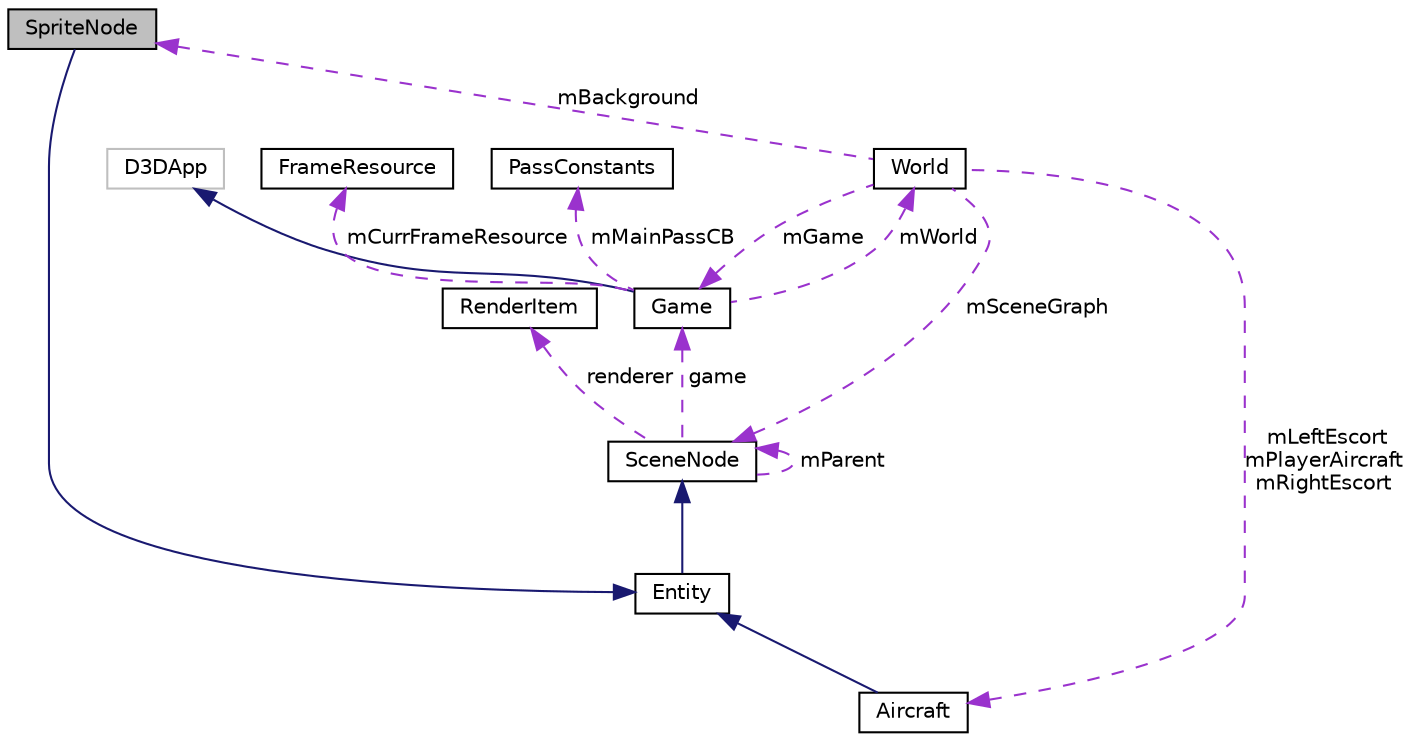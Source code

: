 digraph "SpriteNode"
{
 // LATEX_PDF_SIZE
  edge [fontname="Helvetica",fontsize="10",labelfontname="Helvetica",labelfontsize="10"];
  node [fontname="Helvetica",fontsize="10",shape=record];
  Node1 [label="SpriteNode",height=0.2,width=0.4,color="black", fillcolor="grey75", style="filled", fontcolor="black",tooltip="SpriteNode class. Extends enetity class."];
  Node2 -> Node1 [dir="back",color="midnightblue",fontsize="10",style="solid",fontname="Helvetica"];
  Node2 [label="Entity",height=0.2,width=0.4,color="black", fillcolor="white", style="filled",URL="$class_entity.html",tooltip="Entity class. Extends SceneNode class."];
  Node3 -> Node2 [dir="back",color="midnightblue",fontsize="10",style="solid",fontname="Helvetica"];
  Node3 [label="SceneNode",height=0.2,width=0.4,color="black", fillcolor="white", style="filled",URL="$class_scene_node.html",tooltip=" "];
  Node4 -> Node3 [dir="back",color="darkorchid3",fontsize="10",style="dashed",label=" game" ,fontname="Helvetica"];
  Node4 [label="Game",height=0.2,width=0.4,color="black", fillcolor="white", style="filled",URL="$class_game.html",tooltip=" "];
  Node5 -> Node4 [dir="back",color="midnightblue",fontsize="10",style="solid",fontname="Helvetica"];
  Node5 [label="D3DApp",height=0.2,width=0.4,color="grey75", fillcolor="white", style="filled",tooltip=" "];
  Node6 -> Node4 [dir="back",color="darkorchid3",fontsize="10",style="dashed",label=" mCurrFrameResource" ,fontname="Helvetica"];
  Node6 [label="FrameResource",height=0.2,width=0.4,color="black", fillcolor="white", style="filled",URL="$struct_frame_resource.html",tooltip=" "];
  Node7 -> Node4 [dir="back",color="darkorchid3",fontsize="10",style="dashed",label=" mMainPassCB" ,fontname="Helvetica"];
  Node7 [label="PassConstants",height=0.2,width=0.4,color="black", fillcolor="white", style="filled",URL="$struct_pass_constants.html",tooltip=" "];
  Node8 -> Node4 [dir="back",color="darkorchid3",fontsize="10",style="dashed",label=" mWorld" ,fontname="Helvetica"];
  Node8 [label="World",height=0.2,width=0.4,color="black", fillcolor="white", style="filled",URL="$class_world.html",tooltip="World class Creats game objectes."];
  Node4 -> Node8 [dir="back",color="darkorchid3",fontsize="10",style="dashed",label=" mGame" ,fontname="Helvetica"];
  Node3 -> Node8 [dir="back",color="darkorchid3",fontsize="10",style="dashed",label=" mSceneGraph" ,fontname="Helvetica"];
  Node9 -> Node8 [dir="back",color="darkorchid3",fontsize="10",style="dashed",label=" mLeftEscort\nmPlayerAircraft\nmRightEscort" ,fontname="Helvetica"];
  Node9 [label="Aircraft",height=0.2,width=0.4,color="black", fillcolor="white", style="filled",URL="$class_aircraft.html",tooltip="Aircraft class. Creats Aircraft renderItem."];
  Node2 -> Node9 [dir="back",color="midnightblue",fontsize="10",style="solid",fontname="Helvetica"];
  Node1 -> Node8 [dir="back",color="darkorchid3",fontsize="10",style="dashed",label=" mBackground" ,fontname="Helvetica"];
  Node10 -> Node3 [dir="back",color="darkorchid3",fontsize="10",style="dashed",label=" renderer" ,fontname="Helvetica"];
  Node10 [label="RenderItem",height=0.2,width=0.4,color="black", fillcolor="white", style="filled",URL="$struct_render_item.html",tooltip=" "];
  Node3 -> Node3 [dir="back",color="darkorchid3",fontsize="10",style="dashed",label=" mParent" ,fontname="Helvetica"];
}
